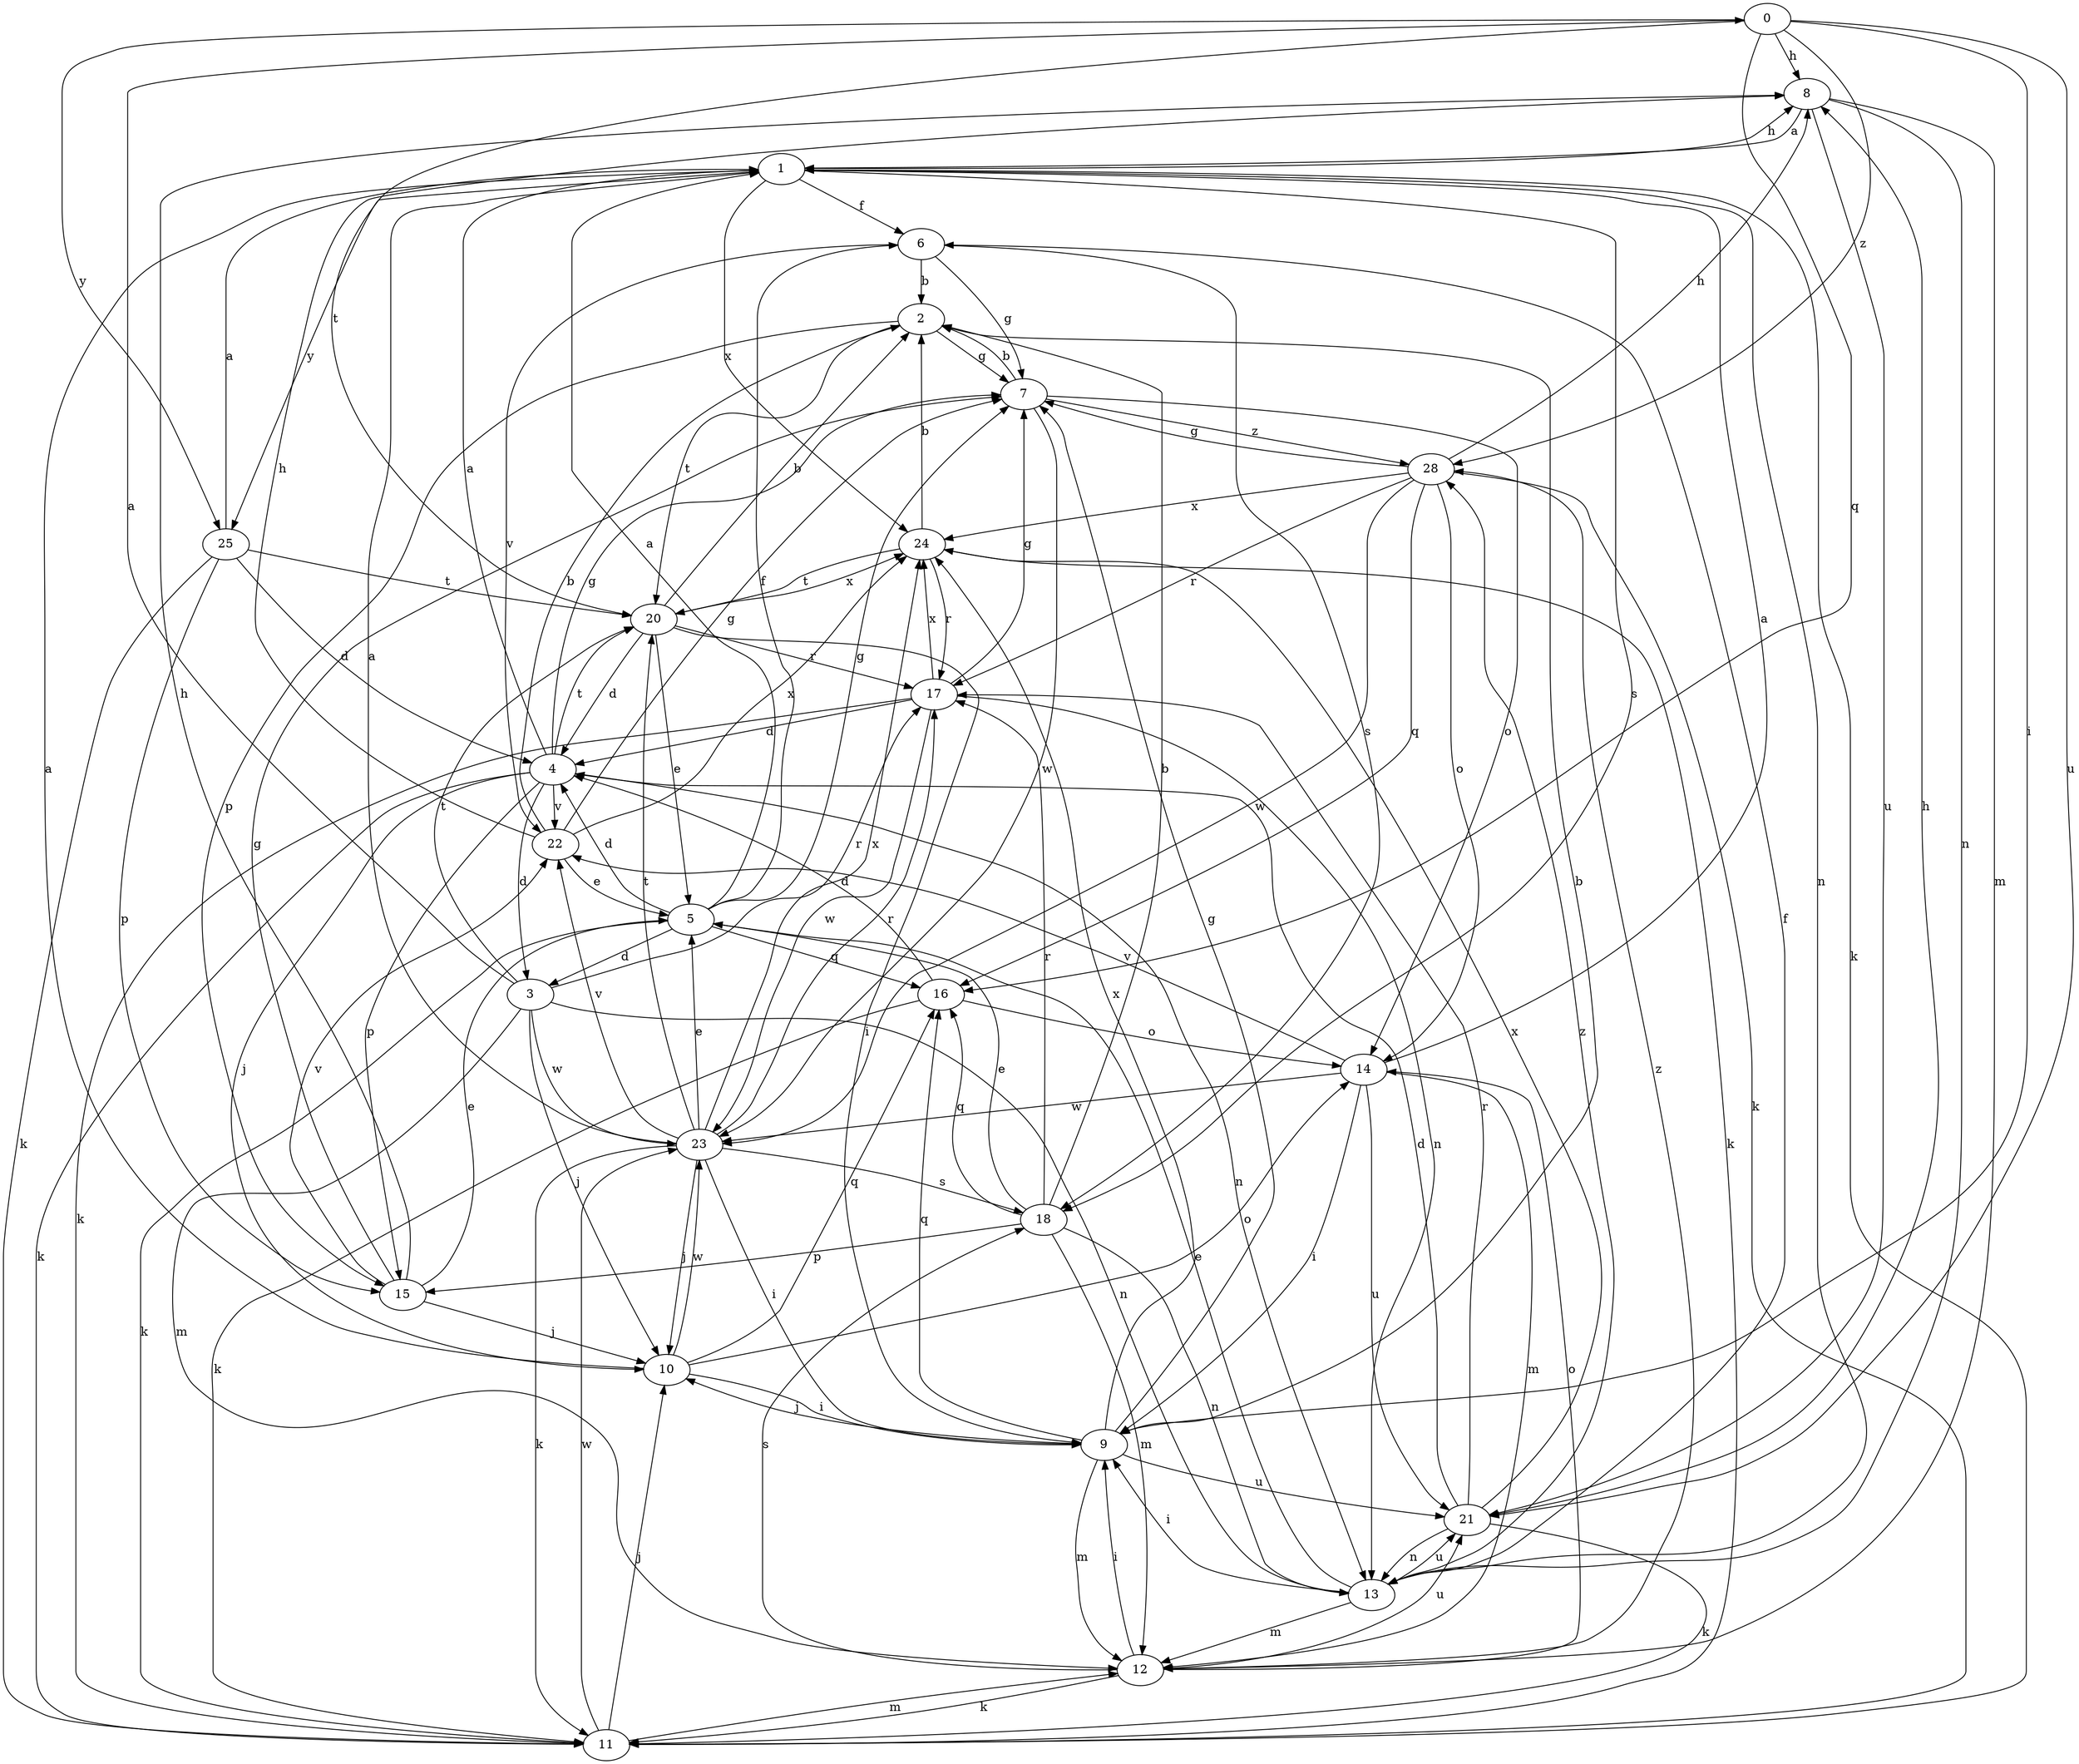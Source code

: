 strict digraph  {
0;
1;
2;
3;
4;
5;
6;
7;
8;
9;
10;
11;
12;
13;
14;
15;
16;
17;
18;
20;
21;
22;
23;
24;
25;
28;
0 -> 8  [label=h];
0 -> 9  [label=i];
0 -> 16  [label=q];
0 -> 20  [label=t];
0 -> 21  [label=u];
0 -> 25  [label=y];
0 -> 28  [label=z];
1 -> 6  [label=f];
1 -> 8  [label=h];
1 -> 11  [label=k];
1 -> 13  [label=n];
1 -> 18  [label=s];
1 -> 24  [label=x];
1 -> 25  [label=y];
2 -> 7  [label=g];
2 -> 15  [label=p];
2 -> 20  [label=t];
3 -> 0  [label=a];
3 -> 10  [label=j];
3 -> 12  [label=m];
3 -> 13  [label=n];
3 -> 17  [label=r];
3 -> 20  [label=t];
3 -> 23  [label=w];
4 -> 1  [label=a];
4 -> 3  [label=d];
4 -> 7  [label=g];
4 -> 10  [label=j];
4 -> 11  [label=k];
4 -> 13  [label=n];
4 -> 15  [label=p];
4 -> 20  [label=t];
4 -> 22  [label=v];
5 -> 1  [label=a];
5 -> 3  [label=d];
5 -> 4  [label=d];
5 -> 6  [label=f];
5 -> 7  [label=g];
5 -> 11  [label=k];
5 -> 16  [label=q];
6 -> 2  [label=b];
6 -> 7  [label=g];
6 -> 18  [label=s];
6 -> 22  [label=v];
7 -> 2  [label=b];
7 -> 14  [label=o];
7 -> 23  [label=w];
7 -> 28  [label=z];
8 -> 1  [label=a];
8 -> 12  [label=m];
8 -> 13  [label=n];
8 -> 21  [label=u];
9 -> 2  [label=b];
9 -> 7  [label=g];
9 -> 10  [label=j];
9 -> 12  [label=m];
9 -> 16  [label=q];
9 -> 21  [label=u];
9 -> 24  [label=x];
10 -> 1  [label=a];
10 -> 9  [label=i];
10 -> 14  [label=o];
10 -> 16  [label=q];
10 -> 23  [label=w];
11 -> 10  [label=j];
11 -> 12  [label=m];
11 -> 23  [label=w];
12 -> 9  [label=i];
12 -> 11  [label=k];
12 -> 14  [label=o];
12 -> 18  [label=s];
12 -> 21  [label=u];
12 -> 28  [label=z];
13 -> 5  [label=e];
13 -> 6  [label=f];
13 -> 9  [label=i];
13 -> 12  [label=m];
13 -> 21  [label=u];
13 -> 28  [label=z];
14 -> 1  [label=a];
14 -> 9  [label=i];
14 -> 12  [label=m];
14 -> 21  [label=u];
14 -> 22  [label=v];
14 -> 23  [label=w];
15 -> 5  [label=e];
15 -> 7  [label=g];
15 -> 8  [label=h];
15 -> 10  [label=j];
15 -> 22  [label=v];
16 -> 4  [label=d];
16 -> 11  [label=k];
16 -> 14  [label=o];
17 -> 4  [label=d];
17 -> 7  [label=g];
17 -> 11  [label=k];
17 -> 13  [label=n];
17 -> 23  [label=w];
17 -> 24  [label=x];
18 -> 2  [label=b];
18 -> 5  [label=e];
18 -> 12  [label=m];
18 -> 13  [label=n];
18 -> 15  [label=p];
18 -> 16  [label=q];
18 -> 17  [label=r];
20 -> 2  [label=b];
20 -> 4  [label=d];
20 -> 5  [label=e];
20 -> 9  [label=i];
20 -> 17  [label=r];
20 -> 24  [label=x];
21 -> 4  [label=d];
21 -> 8  [label=h];
21 -> 11  [label=k];
21 -> 13  [label=n];
21 -> 17  [label=r];
21 -> 24  [label=x];
22 -> 2  [label=b];
22 -> 5  [label=e];
22 -> 7  [label=g];
22 -> 8  [label=h];
22 -> 24  [label=x];
23 -> 1  [label=a];
23 -> 5  [label=e];
23 -> 9  [label=i];
23 -> 10  [label=j];
23 -> 11  [label=k];
23 -> 17  [label=r];
23 -> 18  [label=s];
23 -> 20  [label=t];
23 -> 22  [label=v];
23 -> 24  [label=x];
24 -> 2  [label=b];
24 -> 11  [label=k];
24 -> 17  [label=r];
24 -> 20  [label=t];
25 -> 1  [label=a];
25 -> 4  [label=d];
25 -> 11  [label=k];
25 -> 15  [label=p];
25 -> 20  [label=t];
28 -> 7  [label=g];
28 -> 8  [label=h];
28 -> 11  [label=k];
28 -> 14  [label=o];
28 -> 16  [label=q];
28 -> 17  [label=r];
28 -> 23  [label=w];
28 -> 24  [label=x];
}
